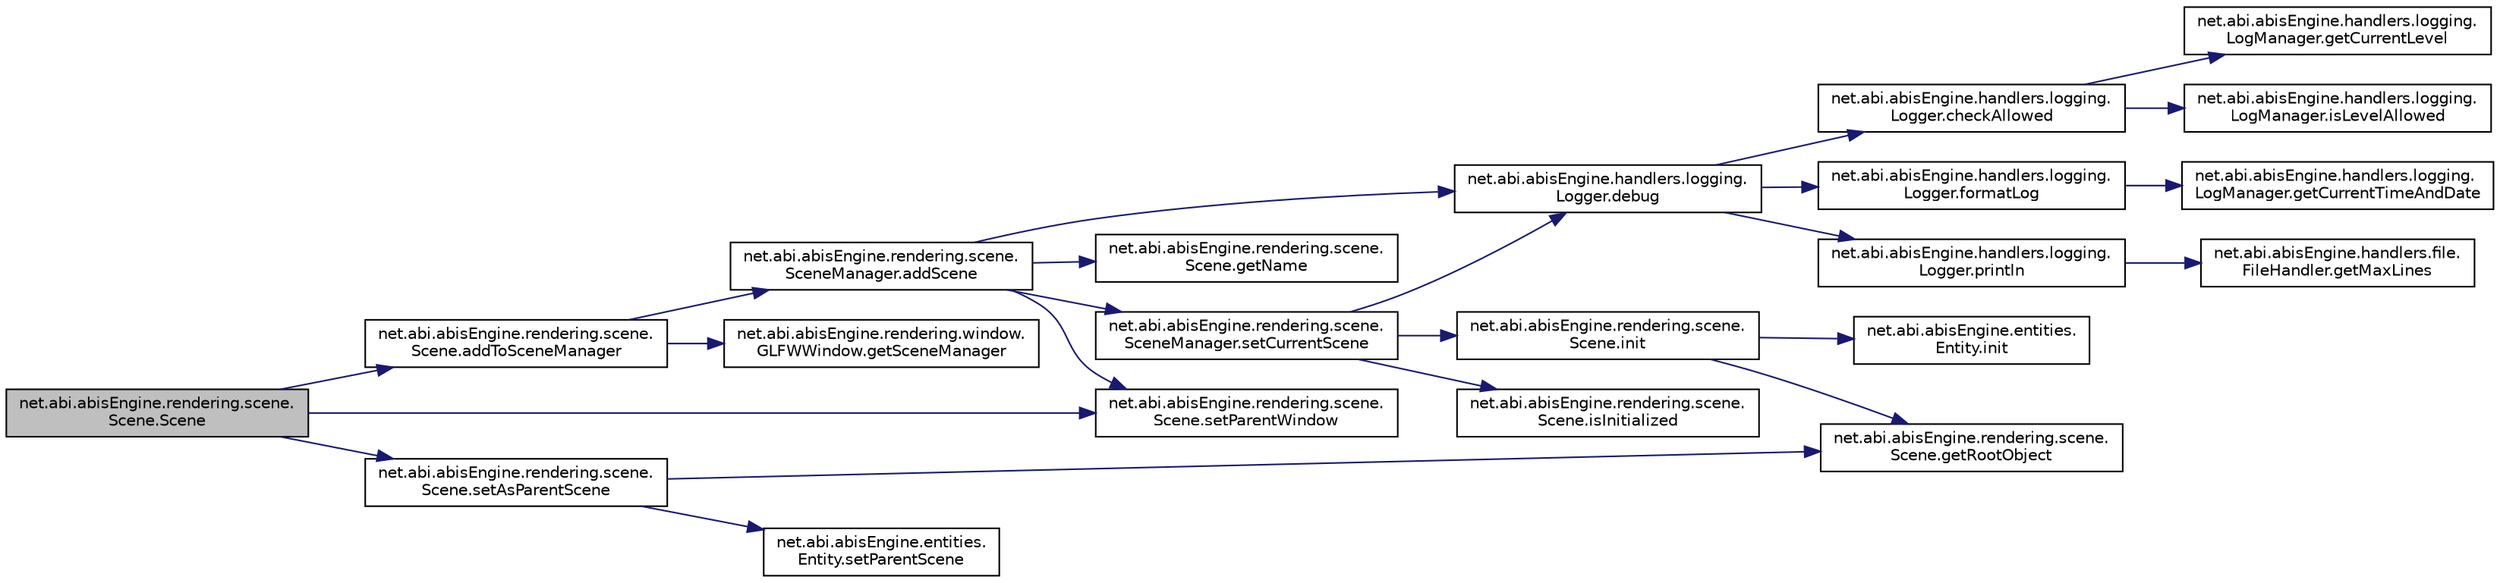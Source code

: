 digraph "net.abi.abisEngine.rendering.scene.Scene.Scene"
{
 // LATEX_PDF_SIZE
  edge [fontname="Helvetica",fontsize="10",labelfontname="Helvetica",labelfontsize="10"];
  node [fontname="Helvetica",fontsize="10",shape=record];
  rankdir="LR";
  Node1 [label="net.abi.abisEngine.rendering.scene.\lScene.Scene",height=0.2,width=0.4,color="black", fillcolor="grey75", style="filled", fontcolor="black",tooltip=" "];
  Node1 -> Node2 [color="midnightblue",fontsize="10",style="solid",fontname="Helvetica"];
  Node2 [label="net.abi.abisEngine.rendering.scene.\lScene.addToSceneManager",height=0.2,width=0.4,color="black", fillcolor="white", style="filled",URL="$d4/d7f/classnet_1_1abi_1_1abis_engine_1_1rendering_1_1scene_1_1_scene.html#ac7981e0ba73971ea22da841f4404216d",tooltip=" "];
  Node2 -> Node3 [color="midnightblue",fontsize="10",style="solid",fontname="Helvetica"];
  Node3 [label="net.abi.abisEngine.rendering.scene.\lSceneManager.addScene",height=0.2,width=0.4,color="black", fillcolor="white", style="filled",URL="$da/df9/classnet_1_1abi_1_1abis_engine_1_1rendering_1_1scene_1_1_scene_manager.html#ad2a56cf79dad2cac127bce7172e562c4",tooltip=" "];
  Node3 -> Node4 [color="midnightblue",fontsize="10",style="solid",fontname="Helvetica"];
  Node4 [label="net.abi.abisEngine.handlers.logging.\lLogger.debug",height=0.2,width=0.4,color="black", fillcolor="white", style="filled",URL="$d1/d70/classnet_1_1abi_1_1abis_engine_1_1handlers_1_1logging_1_1_logger.html#a61a405179fc52b3f42f9d3d613390333",tooltip=" "];
  Node4 -> Node5 [color="midnightblue",fontsize="10",style="solid",fontname="Helvetica"];
  Node5 [label="net.abi.abisEngine.handlers.logging.\lLogger.checkAllowed",height=0.2,width=0.4,color="black", fillcolor="white", style="filled",URL="$d1/d70/classnet_1_1abi_1_1abis_engine_1_1handlers_1_1logging_1_1_logger.html#a13b7504675f442f02ae706a156d7cc13",tooltip=" "];
  Node5 -> Node6 [color="midnightblue",fontsize="10",style="solid",fontname="Helvetica"];
  Node6 [label="net.abi.abisEngine.handlers.logging.\lLogManager.getCurrentLevel",height=0.2,width=0.4,color="black", fillcolor="white", style="filled",URL="$da/d1a/classnet_1_1abi_1_1abis_engine_1_1handlers_1_1logging_1_1_log_manager.html#aefd2b12f57fa489b76386bc1a595cd24",tooltip=" "];
  Node5 -> Node7 [color="midnightblue",fontsize="10",style="solid",fontname="Helvetica"];
  Node7 [label="net.abi.abisEngine.handlers.logging.\lLogManager.isLevelAllowed",height=0.2,width=0.4,color="black", fillcolor="white", style="filled",URL="$da/d1a/classnet_1_1abi_1_1abis_engine_1_1handlers_1_1logging_1_1_log_manager.html#a374085310fb87ec9d7aa8fedbd7bdf5f",tooltip=" "];
  Node4 -> Node8 [color="midnightblue",fontsize="10",style="solid",fontname="Helvetica"];
  Node8 [label="net.abi.abisEngine.handlers.logging.\lLogger.formatLog",height=0.2,width=0.4,color="black", fillcolor="white", style="filled",URL="$d1/d70/classnet_1_1abi_1_1abis_engine_1_1handlers_1_1logging_1_1_logger.html#a751b93e83d31f2234d948985a8472c3c",tooltip=" "];
  Node8 -> Node9 [color="midnightblue",fontsize="10",style="solid",fontname="Helvetica"];
  Node9 [label="net.abi.abisEngine.handlers.logging.\lLogManager.getCurrentTimeAndDate",height=0.2,width=0.4,color="black", fillcolor="white", style="filled",URL="$da/d1a/classnet_1_1abi_1_1abis_engine_1_1handlers_1_1logging_1_1_log_manager.html#ad4e72d19a4ef8512439ccd41da205c78",tooltip=" "];
  Node4 -> Node10 [color="midnightblue",fontsize="10",style="solid",fontname="Helvetica"];
  Node10 [label="net.abi.abisEngine.handlers.logging.\lLogger.println",height=0.2,width=0.4,color="black", fillcolor="white", style="filled",URL="$d1/d70/classnet_1_1abi_1_1abis_engine_1_1handlers_1_1logging_1_1_logger.html#ad25894ef47ad269a6e56b327c5e5c3cf",tooltip=" "];
  Node10 -> Node11 [color="midnightblue",fontsize="10",style="solid",fontname="Helvetica"];
  Node11 [label="net.abi.abisEngine.handlers.file.\lFileHandler.getMaxLines",height=0.2,width=0.4,color="black", fillcolor="white", style="filled",URL="$d4/d32/classnet_1_1abi_1_1abis_engine_1_1handlers_1_1file_1_1_file_handler.html#aa4eaca3163774bc59be7b3709cece75e",tooltip=" "];
  Node3 -> Node12 [color="midnightblue",fontsize="10",style="solid",fontname="Helvetica"];
  Node12 [label="net.abi.abisEngine.rendering.scene.\lScene.getName",height=0.2,width=0.4,color="black", fillcolor="white", style="filled",URL="$d4/d7f/classnet_1_1abi_1_1abis_engine_1_1rendering_1_1scene_1_1_scene.html#ad418f867157ca1e2f37534ae7f1e9ac4",tooltip=" "];
  Node3 -> Node13 [color="midnightblue",fontsize="10",style="solid",fontname="Helvetica"];
  Node13 [label="net.abi.abisEngine.rendering.scene.\lSceneManager.setCurrentScene",height=0.2,width=0.4,color="black", fillcolor="white", style="filled",URL="$da/df9/classnet_1_1abi_1_1abis_engine_1_1rendering_1_1scene_1_1_scene_manager.html#a58eafd0030262e757af4642bed2d584b",tooltip=" "];
  Node13 -> Node4 [color="midnightblue",fontsize="10",style="solid",fontname="Helvetica"];
  Node13 -> Node14 [color="midnightblue",fontsize="10",style="solid",fontname="Helvetica"];
  Node14 [label="net.abi.abisEngine.rendering.scene.\lScene.init",height=0.2,width=0.4,color="black", fillcolor="white", style="filled",URL="$d4/d7f/classnet_1_1abi_1_1abis_engine_1_1rendering_1_1scene_1_1_scene.html#a9ceb46e207db33656bfc6a9b7ef1c4bf",tooltip=" "];
  Node14 -> Node15 [color="midnightblue",fontsize="10",style="solid",fontname="Helvetica"];
  Node15 [label="net.abi.abisEngine.rendering.scene.\lScene.getRootObject",height=0.2,width=0.4,color="black", fillcolor="white", style="filled",URL="$d4/d7f/classnet_1_1abi_1_1abis_engine_1_1rendering_1_1scene_1_1_scene.html#ab7ec4091b5e575de8a70ab7642df9f02",tooltip=" "];
  Node14 -> Node16 [color="midnightblue",fontsize="10",style="solid",fontname="Helvetica"];
  Node16 [label="net.abi.abisEngine.entities.\lEntity.init",height=0.2,width=0.4,color="black", fillcolor="white", style="filled",URL="$d0/d36/classnet_1_1abi_1_1abis_engine_1_1entities_1_1_entity.html#ad1be8f919ef68be09f9b80d283139427",tooltip=" "];
  Node13 -> Node17 [color="midnightblue",fontsize="10",style="solid",fontname="Helvetica"];
  Node17 [label="net.abi.abisEngine.rendering.scene.\lScene.isInitialized",height=0.2,width=0.4,color="black", fillcolor="white", style="filled",URL="$d4/d7f/classnet_1_1abi_1_1abis_engine_1_1rendering_1_1scene_1_1_scene.html#a868f9ed9cc112d14f65d77a597d8f01c",tooltip=" "];
  Node3 -> Node18 [color="midnightblue",fontsize="10",style="solid",fontname="Helvetica"];
  Node18 [label="net.abi.abisEngine.rendering.scene.\lScene.setParentWindow",height=0.2,width=0.4,color="black", fillcolor="white", style="filled",URL="$d4/d7f/classnet_1_1abi_1_1abis_engine_1_1rendering_1_1scene_1_1_scene.html#a427e0938db2f7681327d6df86bf89bd1",tooltip=" "];
  Node2 -> Node19 [color="midnightblue",fontsize="10",style="solid",fontname="Helvetica"];
  Node19 [label="net.abi.abisEngine.rendering.window.\lGLFWWindow.getSceneManager",height=0.2,width=0.4,color="black", fillcolor="white", style="filled",URL="$d9/d77/classnet_1_1abi_1_1abis_engine_1_1rendering_1_1window_1_1_g_l_f_w_window.html#a362a91843964ab9f451cd0c4529921c0",tooltip=" "];
  Node1 -> Node20 [color="midnightblue",fontsize="10",style="solid",fontname="Helvetica"];
  Node20 [label="net.abi.abisEngine.rendering.scene.\lScene.setAsParentScene",height=0.2,width=0.4,color="black", fillcolor="white", style="filled",URL="$d4/d7f/classnet_1_1abi_1_1abis_engine_1_1rendering_1_1scene_1_1_scene.html#a962b325df06ee1e6854b18af23be8208",tooltip=" "];
  Node20 -> Node15 [color="midnightblue",fontsize="10",style="solid",fontname="Helvetica"];
  Node20 -> Node21 [color="midnightblue",fontsize="10",style="solid",fontname="Helvetica"];
  Node21 [label="net.abi.abisEngine.entities.\lEntity.setParentScene",height=0.2,width=0.4,color="black", fillcolor="white", style="filled",URL="$d0/d36/classnet_1_1abi_1_1abis_engine_1_1entities_1_1_entity.html#a9711bba175419a6e19eb9c8ddc146958",tooltip=" "];
  Node1 -> Node18 [color="midnightblue",fontsize="10",style="solid",fontname="Helvetica"];
}
